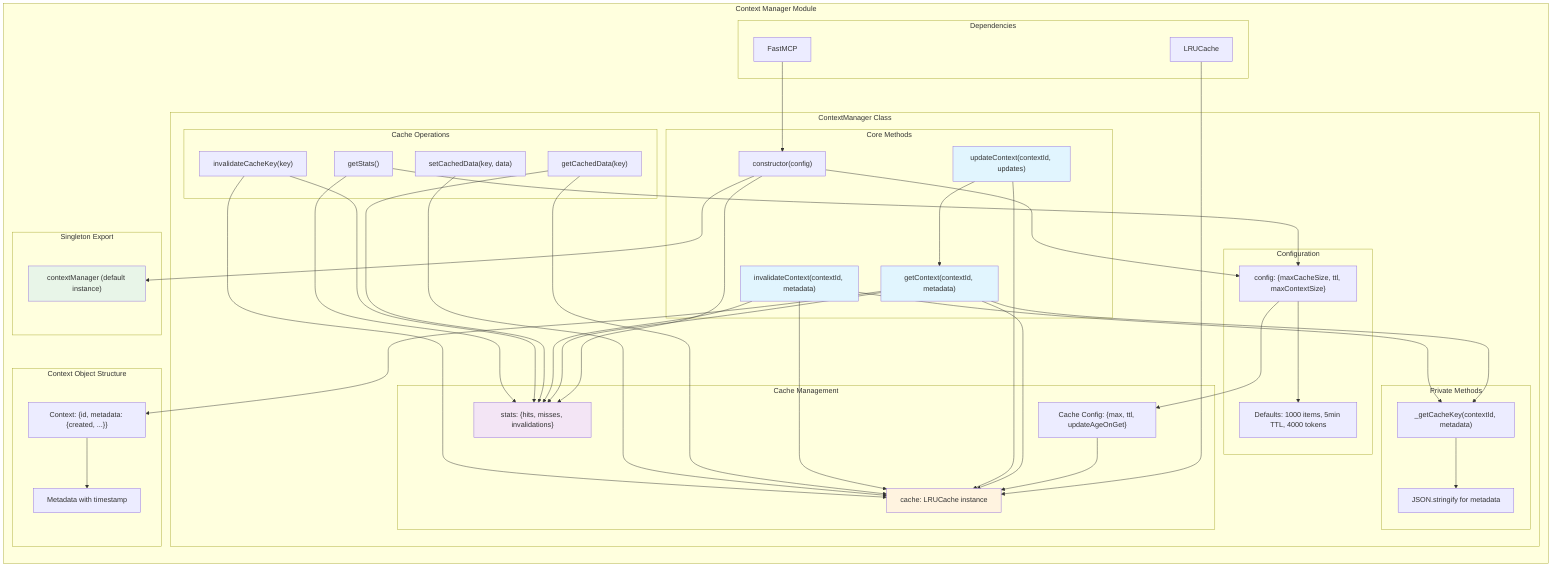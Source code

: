 graph TB
    %% Context Manager - Core Implementation Layer
    %% File: mcp-server/src/core/context-manager.js
    
    subgraph "Context Manager Module"
        direction TB
        
        subgraph "Dependencies"
            FASTMCP["FastMCP"]
            LRU_CACHE["LRUCache"]
        end
        
        subgraph "ContextManager Class"
            direction TB
            
            subgraph "Configuration"
                CONFIG["config: {maxCacheSize, ttl, maxContextSize}"]
                DEFAULTS["Defaults: 1000 items, 5min TTL, 4000 tokens"]
            end
            
            subgraph "Cache Management"
                CACHE["cache: LRUCache instance"]
                CACHE_CONFIG["Cache Config: {max, ttl, updateAgeOnGet}"]
                STATS["stats: {hits, misses, invalidations}"]
            end
            
            subgraph "Core Methods"
                CONSTRUCTOR["constructor(config)"]
                GET_CONTEXT["getContext(contextId, metadata)"]
                UPDATE_CONTEXT["updateContext(contextId, updates)"]
                INVALIDATE_CONTEXT["invalidateContext(contextId, metadata)"]
            end
            
            subgraph "Cache Operations"
                GET_CACHED["getCachedData(key)"]
                SET_CACHED["setCachedData(key, data)"]
                INVALIDATE_KEY["invalidateCacheKey(key)"]
                GET_STATS["getStats()"]
            end
            
            subgraph "Private Methods"
                GET_CACHE_KEY["_getCacheKey(contextId, metadata)"]
                KEY_GENERATION["JSON.stringify for metadata"]
            end
        end
        
        subgraph "Context Object Structure"
            CONTEXT_OBJ["Context: {id, metadata: {created, ...}}"]
            METADATA["Metadata with timestamp"]
        end
        
        subgraph "Singleton Export"
            SINGLETON["contextManager (default instance)"]
        end
    end
    
    %% Dependencies
    LRU_CACHE --> CACHE
    FASTMCP --> CONSTRUCTOR
    
    %% Configuration Flow
    CONSTRUCTOR --> CONFIG
    CONFIG --> DEFAULTS
    CONFIG --> CACHE_CONFIG
    CACHE_CONFIG --> CACHE
    
    %% Stats Initialization
    CONSTRUCTOR --> STATS
    
    %% Context Management Flow
    GET_CONTEXT --> GET_CACHE_KEY
    GET_CONTEXT --> CACHE
    GET_CONTEXT --> STATS
    GET_CONTEXT --> CONTEXT_OBJ
    
    UPDATE_CONTEXT --> GET_CONTEXT
    UPDATE_CONTEXT --> CACHE
    
    INVALIDATE_CONTEXT --> GET_CACHE_KEY
    INVALIDATE_CONTEXT --> CACHE
    INVALIDATE_CONTEXT --> STATS
    
    %% Cache Operations Flow
    GET_CACHED --> CACHE
    GET_CACHED --> STATS
    
    SET_CACHED --> CACHE
    
    INVALIDATE_KEY --> CACHE
    INVALIDATE_KEY --> STATS
    
    GET_STATS --> STATS
    GET_STATS --> CONFIG
    
    %% Private Methods
    GET_CACHE_KEY --> KEY_GENERATION
    
    %% Context Creation
    CONTEXT_OBJ --> METADATA
    
    %% Singleton
    CONSTRUCTOR --> SINGLETON
    
    style GET_CONTEXT fill:#e1f5fe
    style UPDATE_CONTEXT fill:#e1f5fe
    style INVALIDATE_CONTEXT fill:#e1f5fe
    style CACHE fill:#fff3e0
    style STATS fill:#f3e5f5
    style SINGLETON fill:#e8f5e8